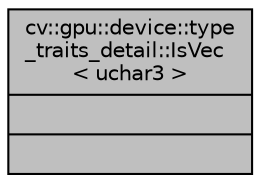digraph "cv::gpu::device::type_traits_detail::IsVec&lt; uchar3 &gt;"
{
 // LATEX_PDF_SIZE
  edge [fontname="Helvetica",fontsize="10",labelfontname="Helvetica",labelfontsize="10"];
  node [fontname="Helvetica",fontsize="10",shape=record];
  Node1 [label="{cv::gpu::device::type\l_traits_detail::IsVec\l\< uchar3 \>\n||}",height=0.2,width=0.4,color="black", fillcolor="grey75", style="filled", fontcolor="black",tooltip=" "];
}
